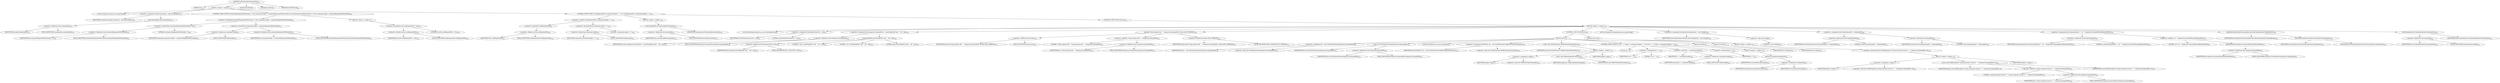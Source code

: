 digraph "setExecutableCommandLine" {  
"570" [label = <(METHOD,setExecutableCommandLine)<SUB>332</SUB>> ]
"27" [label = <(PARAM,this)<SUB>332</SUB>> ]
"571" [label = <(BLOCK,&lt;empty&gt;,&lt;empty&gt;)<SUB>332</SUB>> ]
"572" [label = <(LOCAL,String[] commands: java.lang.String[])> ]
"573" [label = <(&lt;operator&gt;.assignment,String[] commands = getCommandline())<SUB>334</SUB>> ]
"574" [label = <(IDENTIFIER,commands,String[] commands = getCommandline())<SUB>334</SUB>> ]
"575" [label = <(getCommandline,getCommandline())<SUB>334</SUB>> ]
"576" [label = <(&lt;operator&gt;.fieldAccess,this.commandLine)<SUB>334</SUB>> ]
"577" [label = <(IDENTIFIER,this,getCommandline())<SUB>334</SUB>> ]
"578" [label = <(FIELD_IDENTIFIER,commandLine,commandLine)<SUB>334</SUB>> ]
"579" [label = <(CONTROL_STRUCTURE,if (automaticResponseFileThreshold &gt; 0 &amp;&amp; commands.length &gt; automaticResponseFileThreshold),if (automaticResponseFileThreshold &gt; 0 &amp;&amp; commands.length &gt; automaticResponseFileThreshold))<SUB>336</SUB>> ]
"580" [label = <(&lt;operator&gt;.logicalAnd,automaticResponseFileThreshold &gt; 0 &amp;&amp; commands.length &gt; automaticResponseFileThreshold)<SUB>336</SUB>> ]
"581" [label = <(&lt;operator&gt;.greaterThan,automaticResponseFileThreshold &gt; 0)<SUB>336</SUB>> ]
"582" [label = <(&lt;operator&gt;.fieldAccess,this.automaticResponseFileThreshold)<SUB>336</SUB>> ]
"583" [label = <(IDENTIFIER,this,automaticResponseFileThreshold &gt; 0)<SUB>336</SUB>> ]
"584" [label = <(FIELD_IDENTIFIER,automaticResponseFileThreshold,automaticResponseFileThreshold)<SUB>336</SUB>> ]
"585" [label = <(LITERAL,0,automaticResponseFileThreshold &gt; 0)<SUB>336</SUB>> ]
"586" [label = <(&lt;operator&gt;.greaterThan,commands.length &gt; automaticResponseFileThreshold)<SUB>337</SUB>> ]
"587" [label = <(&lt;operator&gt;.fieldAccess,commands.length)<SUB>337</SUB>> ]
"588" [label = <(IDENTIFIER,commands,commands.length &gt; automaticResponseFileThreshold)<SUB>337</SUB>> ]
"589" [label = <(FIELD_IDENTIFIER,length,length)<SUB>337</SUB>> ]
"590" [label = <(&lt;operator&gt;.fieldAccess,this.automaticResponseFileThreshold)<SUB>337</SUB>> ]
"591" [label = <(IDENTIFIER,this,commands.length &gt; automaticResponseFileThreshold)<SUB>337</SUB>> ]
"592" [label = <(FIELD_IDENTIFIER,automaticResponseFileThreshold,automaticResponseFileThreshold)<SUB>337</SUB>> ]
"593" [label = <(BLOCK,&lt;empty&gt;,&lt;empty&gt;)<SUB>337</SUB>> ]
"594" [label = <(&lt;operator&gt;.assignment,this.useResponseFile = true)<SUB>338</SUB>> ]
"595" [label = <(&lt;operator&gt;.fieldAccess,this.useResponseFile)<SUB>338</SUB>> ]
"596" [label = <(IDENTIFIER,this,this.useResponseFile = true)<SUB>338</SUB>> ]
"597" [label = <(FIELD_IDENTIFIER,useResponseFile,useResponseFile)<SUB>338</SUB>> ]
"598" [label = <(LITERAL,true,this.useResponseFile = true)<SUB>338</SUB>> ]
"599" [label = <(CONTROL_STRUCTURE,if (!useResponseFile || commands.length &lt;= 1),if (!useResponseFile || commands.length &lt;= 1))<SUB>340</SUB>> ]
"600" [label = <(&lt;operator&gt;.logicalOr,!useResponseFile || commands.length &lt;= 1)<SUB>340</SUB>> ]
"601" [label = <(&lt;operator&gt;.logicalNot,!useResponseFile)<SUB>340</SUB>> ]
"602" [label = <(&lt;operator&gt;.fieldAccess,this.useResponseFile)<SUB>340</SUB>> ]
"603" [label = <(IDENTIFIER,this,!useResponseFile)<SUB>340</SUB>> ]
"604" [label = <(FIELD_IDENTIFIER,useResponseFile,useResponseFile)<SUB>340</SUB>> ]
"605" [label = <(&lt;operator&gt;.lessEqualsThan,commands.length &lt;= 1)<SUB>340</SUB>> ]
"606" [label = <(&lt;operator&gt;.fieldAccess,commands.length)<SUB>340</SUB>> ]
"607" [label = <(IDENTIFIER,commands,commands.length &lt;= 1)<SUB>340</SUB>> ]
"608" [label = <(FIELD_IDENTIFIER,length,length)<SUB>340</SUB>> ]
"609" [label = <(LITERAL,1,commands.length &lt;= 1)<SUB>340</SUB>> ]
"610" [label = <(BLOCK,&lt;empty&gt;,&lt;empty&gt;)<SUB>340</SUB>> ]
"611" [label = <(setCommandline,setCommandline(commands))<SUB>342</SUB>> ]
"612" [label = <(&lt;operator&gt;.fieldAccess,this.executable)<SUB>342</SUB>> ]
"613" [label = <(IDENTIFIER,this,setCommandline(commands))<SUB>342</SUB>> ]
"614" [label = <(FIELD_IDENTIFIER,executable,executable)<SUB>342</SUB>> ]
"615" [label = <(IDENTIFIER,commands,setCommandline(commands))<SUB>342</SUB>> ]
"616" [label = <(CONTROL_STRUCTURE,else,else)<SUB>343</SUB>> ]
"617" [label = <(BLOCK,&lt;empty&gt;,&lt;empty&gt;)<SUB>343</SUB>> ]
"23" [label = <(LOCAL,FileOutputStream fos: java.io.FileOutputStream)> ]
"618" [label = <(&lt;operator&gt;.assignment,FileOutputStream fos = null)<SUB>347</SUB>> ]
"619" [label = <(IDENTIFIER,fos,FileOutputStream fos = null)<SUB>347</SUB>> ]
"620" [label = <(LITERAL,null,FileOutputStream fos = null)<SUB>347</SUB>> ]
"621" [label = <(&lt;operator&gt;.assignment,this.temporaryCommandFile = createTempFile(&quot;cmd&quot;, &quot;.txt&quot;, null))<SUB>349</SUB>> ]
"622" [label = <(&lt;operator&gt;.fieldAccess,this.temporaryCommandFile)<SUB>349</SUB>> ]
"623" [label = <(IDENTIFIER,this,this.temporaryCommandFile = createTempFile(&quot;cmd&quot;, &quot;.txt&quot;, null))<SUB>349</SUB>> ]
"624" [label = <(FIELD_IDENTIFIER,temporaryCommandFile,temporaryCommandFile)<SUB>349</SUB>> ]
"625" [label = <(createTempFile,createTempFile(&quot;cmd&quot;, &quot;.txt&quot;, null))<SUB>349</SUB>> ]
"626" [label = <(&lt;operator&gt;.fieldAccess,NetCommand.FILE_UTILS)<SUB>349</SUB>> ]
"627" [label = <(IDENTIFIER,NetCommand,createTempFile(&quot;cmd&quot;, &quot;.txt&quot;, null))<SUB>349</SUB>> ]
"628" [label = <(FIELD_IDENTIFIER,FILE_UTILS,FILE_UTILS)<SUB>349</SUB>> ]
"629" [label = <(LITERAL,&quot;cmd&quot;,createTempFile(&quot;cmd&quot;, &quot;.txt&quot;, null))<SUB>349</SUB>> ]
"630" [label = <(LITERAL,&quot;.txt&quot;,createTempFile(&quot;cmd&quot;, &quot;.txt&quot;, null))<SUB>349</SUB>> ]
"631" [label = <(LITERAL,null,createTempFile(&quot;cmd&quot;, &quot;.txt&quot;, null))<SUB>349</SUB>> ]
"632" [label = <(log,log(&quot;Using response file &quot; + temporaryCommandFile, Project.MSG_VERBOSE))<SUB>350</SUB>> ]
"633" [label = <(&lt;operator&gt;.fieldAccess,this.owner)<SUB>350</SUB>> ]
"634" [label = <(IDENTIFIER,this,log(&quot;Using response file &quot; + temporaryCommandFile, Project.MSG_VERBOSE))<SUB>350</SUB>> ]
"635" [label = <(FIELD_IDENTIFIER,owner,owner)<SUB>350</SUB>> ]
"636" [label = <(&lt;operator&gt;.addition,&quot;Using response file &quot; + temporaryCommandFile)<SUB>350</SUB>> ]
"637" [label = <(LITERAL,&quot;Using response file &quot;,&quot;Using response file &quot; + temporaryCommandFile)<SUB>350</SUB>> ]
"638" [label = <(&lt;operator&gt;.fieldAccess,this.temporaryCommandFile)<SUB>350</SUB>> ]
"639" [label = <(IDENTIFIER,this,&quot;Using response file &quot; + temporaryCommandFile)<SUB>350</SUB>> ]
"640" [label = <(FIELD_IDENTIFIER,temporaryCommandFile,temporaryCommandFile)<SUB>350</SUB>> ]
"641" [label = <(&lt;operator&gt;.fieldAccess,Project.MSG_VERBOSE)<SUB>350</SUB>> ]
"642" [label = <(IDENTIFIER,Project,log(&quot;Using response file &quot; + temporaryCommandFile, Project.MSG_VERBOSE))<SUB>350</SUB>> ]
"643" [label = <(FIELD_IDENTIFIER,MSG_VERBOSE,MSG_VERBOSE)<SUB>350</SUB>> ]
"644" [label = <(CONTROL_STRUCTURE,try,try)<SUB>352</SUB>> ]
"645" [label = <(BLOCK,try,try)<SUB>352</SUB>> ]
"646" [label = <(&lt;operator&gt;.assignment,fos = new FileOutputStream(temporaryCommandFile))<SUB>353</SUB>> ]
"647" [label = <(IDENTIFIER,fos,fos = new FileOutputStream(temporaryCommandFile))<SUB>353</SUB>> ]
"648" [label = <(&lt;operator&gt;.alloc,new FileOutputStream(temporaryCommandFile))<SUB>353</SUB>> ]
"649" [label = <(&lt;init&gt;,new FileOutputStream(temporaryCommandFile))<SUB>353</SUB>> ]
"22" [label = <(IDENTIFIER,fos,new FileOutputStream(temporaryCommandFile))<SUB>353</SUB>> ]
"650" [label = <(&lt;operator&gt;.fieldAccess,this.temporaryCommandFile)<SUB>353</SUB>> ]
"651" [label = <(IDENTIFIER,this,new FileOutputStream(temporaryCommandFile))<SUB>353</SUB>> ]
"652" [label = <(FIELD_IDENTIFIER,temporaryCommandFile,temporaryCommandFile)<SUB>353</SUB>> ]
"25" [label = <(LOCAL,PrintWriter out: java.io.PrintWriter)> ]
"653" [label = <(&lt;operator&gt;.assignment,PrintWriter out = new PrintWriter(new BufferedOutputStream(fos)))<SUB>354</SUB>> ]
"654" [label = <(IDENTIFIER,out,PrintWriter out = new PrintWriter(new BufferedOutputStream(fos)))<SUB>354</SUB>> ]
"655" [label = <(&lt;operator&gt;.alloc,new PrintWriter(new BufferedOutputStream(fos)))<SUB>354</SUB>> ]
"656" [label = <(&lt;init&gt;,new PrintWriter(new BufferedOutputStream(fos)))<SUB>354</SUB>> ]
"24" [label = <(IDENTIFIER,out,new PrintWriter(new BufferedOutputStream(fos)))<SUB>354</SUB>> ]
"657" [label = <(BLOCK,&lt;empty&gt;,&lt;empty&gt;)<SUB>354</SUB>> ]
"658" [label = <(&lt;operator&gt;.assignment,&lt;empty&gt;)> ]
"659" [label = <(IDENTIFIER,$obj8,&lt;empty&gt;)> ]
"660" [label = <(&lt;operator&gt;.alloc,new BufferedOutputStream(fos))<SUB>354</SUB>> ]
"661" [label = <(&lt;init&gt;,new BufferedOutputStream(fos))<SUB>354</SUB>> ]
"662" [label = <(IDENTIFIER,$obj8,new BufferedOutputStream(fos))> ]
"663" [label = <(IDENTIFIER,fos,new BufferedOutputStream(fos))<SUB>354</SUB>> ]
"664" [label = <(IDENTIFIER,$obj8,&lt;empty&gt;)> ]
"665" [label = <(CONTROL_STRUCTURE,for (int i = 1; Some(i &lt; commands.length); ++i),for (int i = 1; Some(i &lt; commands.length); ++i))<SUB>356</SUB>> ]
"666" [label = <(LOCAL,int i: int)> ]
"667" [label = <(&lt;operator&gt;.assignment,int i = 1)<SUB>356</SUB>> ]
"668" [label = <(IDENTIFIER,i,int i = 1)<SUB>356</SUB>> ]
"669" [label = <(LITERAL,1,int i = 1)<SUB>356</SUB>> ]
"670" [label = <(&lt;operator&gt;.lessThan,i &lt; commands.length)<SUB>356</SUB>> ]
"671" [label = <(IDENTIFIER,i,i &lt; commands.length)<SUB>356</SUB>> ]
"672" [label = <(&lt;operator&gt;.fieldAccess,commands.length)<SUB>356</SUB>> ]
"673" [label = <(IDENTIFIER,commands,i &lt; commands.length)<SUB>356</SUB>> ]
"674" [label = <(FIELD_IDENTIFIER,length,length)<SUB>356</SUB>> ]
"675" [label = <(&lt;operator&gt;.preIncrement,++i)<SUB>356</SUB>> ]
"676" [label = <(IDENTIFIER,i,++i)<SUB>356</SUB>> ]
"677" [label = <(BLOCK,&lt;empty&gt;,&lt;empty&gt;)<SUB>356</SUB>> ]
"678" [label = <(println,out.println(commands[i]))<SUB>357</SUB>> ]
"679" [label = <(IDENTIFIER,out,out.println(commands[i]))<SUB>357</SUB>> ]
"680" [label = <(&lt;operator&gt;.indexAccess,commands[i])<SUB>357</SUB>> ]
"681" [label = <(IDENTIFIER,commands,out.println(commands[i]))<SUB>357</SUB>> ]
"682" [label = <(IDENTIFIER,i,out.println(commands[i]))<SUB>357</SUB>> ]
"683" [label = <(flush,out.flush())<SUB>359</SUB>> ]
"684" [label = <(IDENTIFIER,out,out.flush())<SUB>359</SUB>> ]
"685" [label = <(close,out.close())<SUB>360</SUB>> ]
"686" [label = <(IDENTIFIER,out,out.close())<SUB>360</SUB>> ]
"687" [label = <(BLOCK,catch,catch)> ]
"688" [label = <(BLOCK,&lt;empty&gt;,&lt;empty&gt;)<SUB>361</SUB>> ]
"689" [label = <(&lt;operator&gt;.throw,throw new BuildException(&quot;saving command stream to &quot; + temporaryCommandFile, ex);)<SUB>362</SUB>> ]
"690" [label = <(BLOCK,&lt;empty&gt;,&lt;empty&gt;)<SUB>362</SUB>> ]
"691" [label = <(&lt;operator&gt;.assignment,&lt;empty&gt;)> ]
"692" [label = <(IDENTIFIER,$obj10,&lt;empty&gt;)> ]
"693" [label = <(&lt;operator&gt;.alloc,new BuildException(&quot;saving command stream to &quot; + temporaryCommandFile, ex))<SUB>362</SUB>> ]
"694" [label = <(&lt;init&gt;,new BuildException(&quot;saving command stream to &quot; + temporaryCommandFile, ex))<SUB>362</SUB>> ]
"695" [label = <(IDENTIFIER,$obj10,new BuildException(&quot;saving command stream to &quot; + temporaryCommandFile, ex))> ]
"696" [label = <(&lt;operator&gt;.addition,&quot;saving command stream to &quot; + temporaryCommandFile)<SUB>362</SUB>> ]
"697" [label = <(LITERAL,&quot;saving command stream to &quot;,&quot;saving command stream to &quot; + temporaryCommandFile)<SUB>362</SUB>> ]
"698" [label = <(&lt;operator&gt;.fieldAccess,this.temporaryCommandFile)<SUB>362</SUB>> ]
"699" [label = <(IDENTIFIER,this,&quot;saving command stream to &quot; + temporaryCommandFile)<SUB>362</SUB>> ]
"700" [label = <(FIELD_IDENTIFIER,temporaryCommandFile,temporaryCommandFile)<SUB>362</SUB>> ]
"701" [label = <(IDENTIFIER,ex,new BuildException(&quot;saving command stream to &quot; + temporaryCommandFile, ex))<SUB>362</SUB>> ]
"702" [label = <(IDENTIFIER,$obj10,&lt;empty&gt;)> ]
"703" [label = <(LOCAL,String[] newCommandLine: java.lang.String[])> ]
"704" [label = <(&lt;operator&gt;.assignment,String[] newCommandLine = new String[2])<SUB>365</SUB>> ]
"705" [label = <(IDENTIFIER,newCommandLine,String[] newCommandLine = new String[2])<SUB>365</SUB>> ]
"706" [label = <(&lt;operator&gt;.alloc,new String[2])> ]
"707" [label = <(LITERAL,2,new String[2])<SUB>365</SUB>> ]
"708" [label = <(&lt;operator&gt;.assignment,newCommandLine[0] = commands[0])<SUB>366</SUB>> ]
"709" [label = <(&lt;operator&gt;.indexAccess,newCommandLine[0])<SUB>366</SUB>> ]
"710" [label = <(IDENTIFIER,newCommandLine,newCommandLine[0] = commands[0])<SUB>366</SUB>> ]
"711" [label = <(LITERAL,0,newCommandLine[0] = commands[0])<SUB>366</SUB>> ]
"712" [label = <(&lt;operator&gt;.indexAccess,commands[0])<SUB>366</SUB>> ]
"713" [label = <(IDENTIFIER,commands,newCommandLine[0] = commands[0])<SUB>366</SUB>> ]
"714" [label = <(LITERAL,0,newCommandLine[0] = commands[0])<SUB>366</SUB>> ]
"715" [label = <(&lt;operator&gt;.assignment,newCommandLine[1] = &quot;@&quot; + temporaryCommandFile.getAbsolutePath())<SUB>367</SUB>> ]
"716" [label = <(&lt;operator&gt;.indexAccess,newCommandLine[1])<SUB>367</SUB>> ]
"717" [label = <(IDENTIFIER,newCommandLine,newCommandLine[1] = &quot;@&quot; + temporaryCommandFile.getAbsolutePath())<SUB>367</SUB>> ]
"718" [label = <(LITERAL,1,newCommandLine[1] = &quot;@&quot; + temporaryCommandFile.getAbsolutePath())<SUB>367</SUB>> ]
"719" [label = <(&lt;operator&gt;.addition,&quot;@&quot; + temporaryCommandFile.getAbsolutePath())<SUB>367</SUB>> ]
"720" [label = <(LITERAL,&quot;@&quot;,&quot;@&quot; + temporaryCommandFile.getAbsolutePath())<SUB>367</SUB>> ]
"721" [label = <(getAbsolutePath,temporaryCommandFile.getAbsolutePath())<SUB>367</SUB>> ]
"722" [label = <(&lt;operator&gt;.fieldAccess,this.temporaryCommandFile)<SUB>367</SUB>> ]
"723" [label = <(IDENTIFIER,this,temporaryCommandFile.getAbsolutePath())<SUB>367</SUB>> ]
"724" [label = <(FIELD_IDENTIFIER,temporaryCommandFile,temporaryCommandFile)<SUB>367</SUB>> ]
"725" [label = <(logVerbose,logVerbose(Commandline.describeCommand(newCommandLine)))<SUB>368</SUB>> ]
"26" [label = <(IDENTIFIER,this,logVerbose(Commandline.describeCommand(newCommandLine)))<SUB>368</SUB>> ]
"726" [label = <(describeCommand,describeCommand(newCommandLine))<SUB>368</SUB>> ]
"727" [label = <(IDENTIFIER,Commandline,describeCommand(newCommandLine))<SUB>368</SUB>> ]
"728" [label = <(IDENTIFIER,newCommandLine,describeCommand(newCommandLine))<SUB>368</SUB>> ]
"729" [label = <(setCommandline,setCommandline(newCommandLine))<SUB>369</SUB>> ]
"730" [label = <(&lt;operator&gt;.fieldAccess,this.executable)<SUB>369</SUB>> ]
"731" [label = <(IDENTIFIER,this,setCommandline(newCommandLine))<SUB>369</SUB>> ]
"732" [label = <(FIELD_IDENTIFIER,executable,executable)<SUB>369</SUB>> ]
"733" [label = <(IDENTIFIER,newCommandLine,setCommandline(newCommandLine))<SUB>369</SUB>> ]
"734" [label = <(MODIFIER,PRIVATE)> ]
"735" [label = <(MODIFIER,VIRTUAL)> ]
"736" [label = <(METHOD_RETURN,void)<SUB>332</SUB>> ]
  "570" -> "27" 
  "570" -> "571" 
  "570" -> "734" 
  "570" -> "735" 
  "570" -> "736" 
  "571" -> "572" 
  "571" -> "573" 
  "571" -> "579" 
  "571" -> "599" 
  "573" -> "574" 
  "573" -> "575" 
  "575" -> "576" 
  "576" -> "577" 
  "576" -> "578" 
  "579" -> "580" 
  "579" -> "593" 
  "580" -> "581" 
  "580" -> "586" 
  "581" -> "582" 
  "581" -> "585" 
  "582" -> "583" 
  "582" -> "584" 
  "586" -> "587" 
  "586" -> "590" 
  "587" -> "588" 
  "587" -> "589" 
  "590" -> "591" 
  "590" -> "592" 
  "593" -> "594" 
  "594" -> "595" 
  "594" -> "598" 
  "595" -> "596" 
  "595" -> "597" 
  "599" -> "600" 
  "599" -> "610" 
  "599" -> "616" 
  "600" -> "601" 
  "600" -> "605" 
  "601" -> "602" 
  "602" -> "603" 
  "602" -> "604" 
  "605" -> "606" 
  "605" -> "609" 
  "606" -> "607" 
  "606" -> "608" 
  "610" -> "611" 
  "611" -> "612" 
  "611" -> "615" 
  "612" -> "613" 
  "612" -> "614" 
  "616" -> "617" 
  "617" -> "23" 
  "617" -> "618" 
  "617" -> "621" 
  "617" -> "632" 
  "617" -> "644" 
  "617" -> "703" 
  "617" -> "704" 
  "617" -> "708" 
  "617" -> "715" 
  "617" -> "725" 
  "617" -> "729" 
  "618" -> "619" 
  "618" -> "620" 
  "621" -> "622" 
  "621" -> "625" 
  "622" -> "623" 
  "622" -> "624" 
  "625" -> "626" 
  "625" -> "629" 
  "625" -> "630" 
  "625" -> "631" 
  "626" -> "627" 
  "626" -> "628" 
  "632" -> "633" 
  "632" -> "636" 
  "632" -> "641" 
  "633" -> "634" 
  "633" -> "635" 
  "636" -> "637" 
  "636" -> "638" 
  "638" -> "639" 
  "638" -> "640" 
  "641" -> "642" 
  "641" -> "643" 
  "644" -> "645" 
  "644" -> "687" 
  "645" -> "646" 
  "645" -> "649" 
  "645" -> "25" 
  "645" -> "653" 
  "645" -> "656" 
  "645" -> "665" 
  "645" -> "683" 
  "645" -> "685" 
  "646" -> "647" 
  "646" -> "648" 
  "649" -> "22" 
  "649" -> "650" 
  "650" -> "651" 
  "650" -> "652" 
  "653" -> "654" 
  "653" -> "655" 
  "656" -> "24" 
  "656" -> "657" 
  "657" -> "658" 
  "657" -> "661" 
  "657" -> "664" 
  "658" -> "659" 
  "658" -> "660" 
  "661" -> "662" 
  "661" -> "663" 
  "665" -> "666" 
  "665" -> "667" 
  "665" -> "670" 
  "665" -> "675" 
  "665" -> "677" 
  "667" -> "668" 
  "667" -> "669" 
  "670" -> "671" 
  "670" -> "672" 
  "672" -> "673" 
  "672" -> "674" 
  "675" -> "676" 
  "677" -> "678" 
  "678" -> "679" 
  "678" -> "680" 
  "680" -> "681" 
  "680" -> "682" 
  "683" -> "684" 
  "685" -> "686" 
  "687" -> "688" 
  "688" -> "689" 
  "689" -> "690" 
  "690" -> "691" 
  "690" -> "694" 
  "690" -> "702" 
  "691" -> "692" 
  "691" -> "693" 
  "694" -> "695" 
  "694" -> "696" 
  "694" -> "701" 
  "696" -> "697" 
  "696" -> "698" 
  "698" -> "699" 
  "698" -> "700" 
  "704" -> "705" 
  "704" -> "706" 
  "706" -> "707" 
  "708" -> "709" 
  "708" -> "712" 
  "709" -> "710" 
  "709" -> "711" 
  "712" -> "713" 
  "712" -> "714" 
  "715" -> "716" 
  "715" -> "719" 
  "716" -> "717" 
  "716" -> "718" 
  "719" -> "720" 
  "719" -> "721" 
  "721" -> "722" 
  "722" -> "723" 
  "722" -> "724" 
  "725" -> "26" 
  "725" -> "726" 
  "726" -> "727" 
  "726" -> "728" 
  "729" -> "730" 
  "729" -> "733" 
  "730" -> "731" 
  "730" -> "732" 
}
